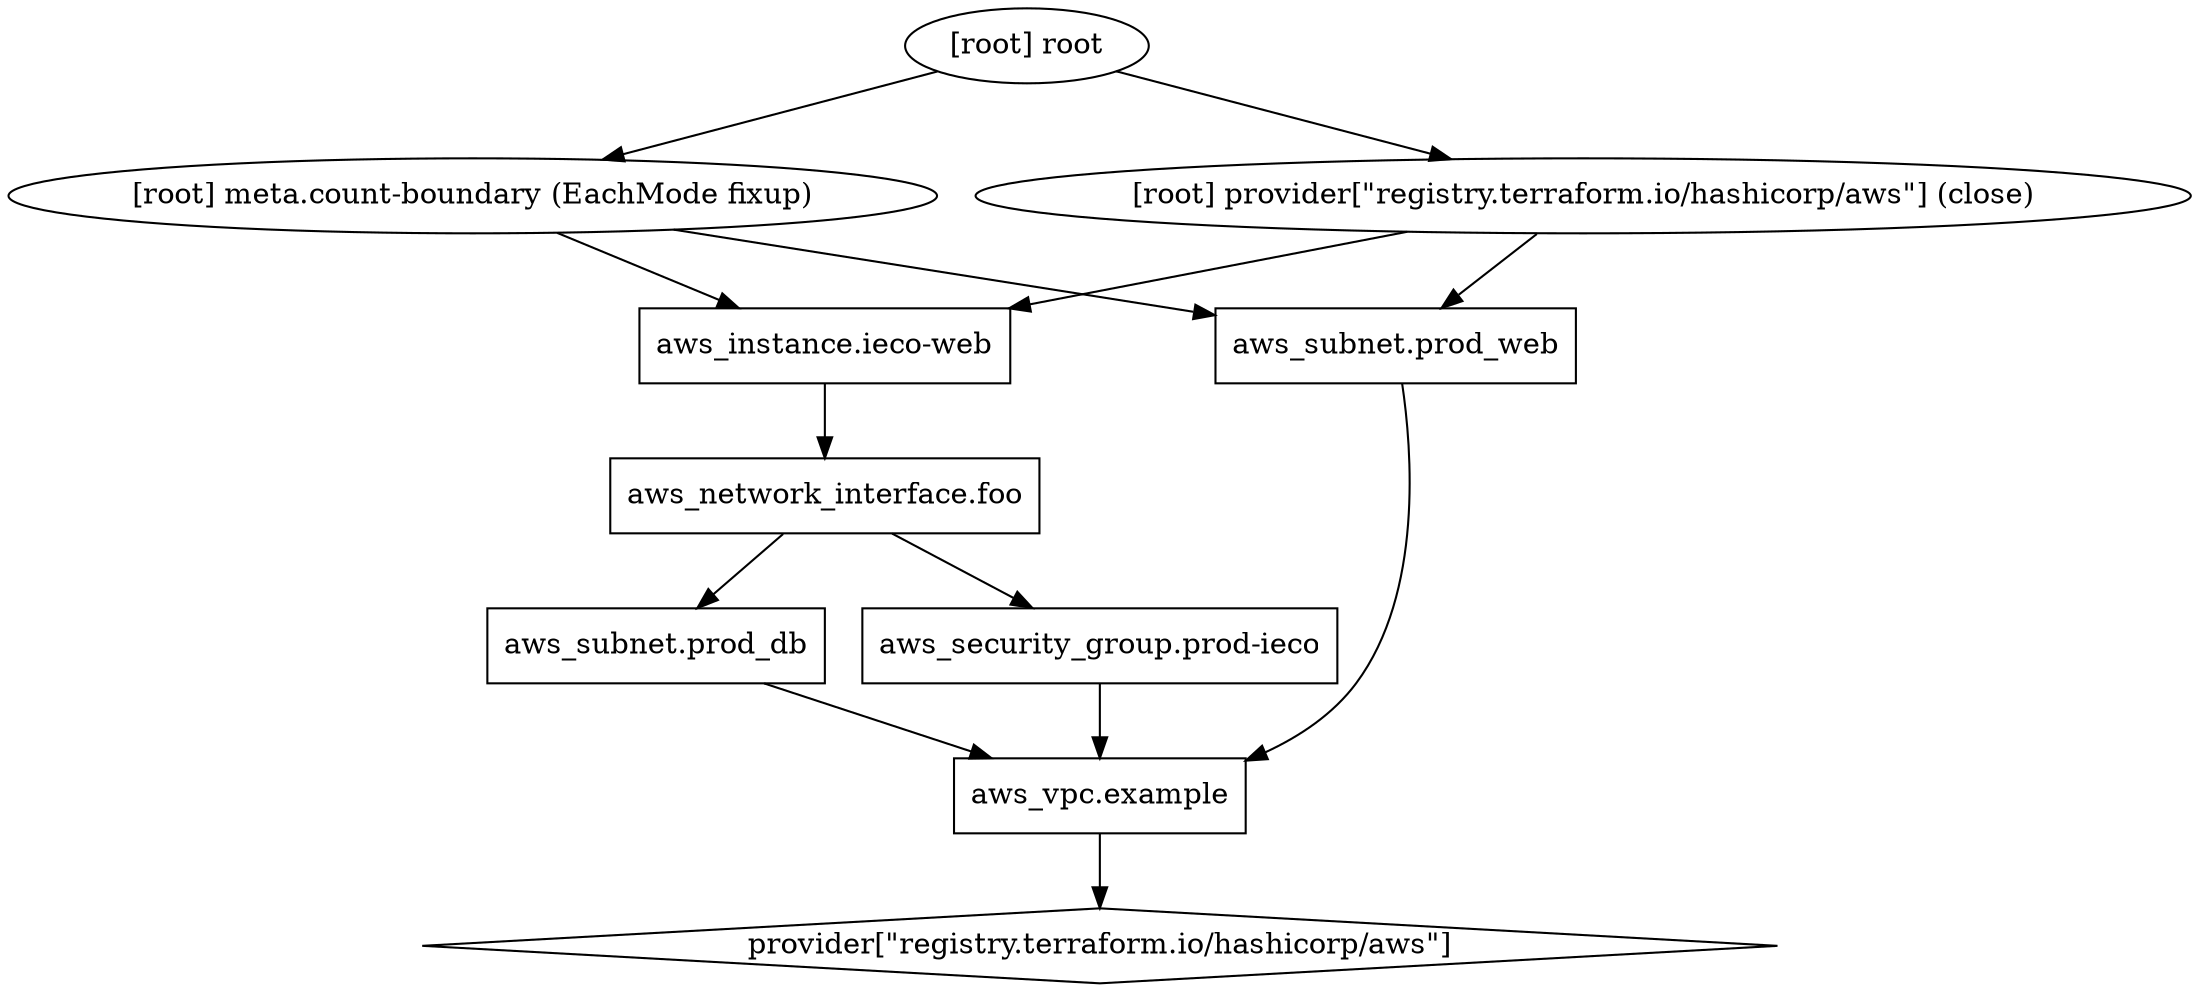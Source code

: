 digraph {
	compound = "true"
	newrank = "true"
	subgraph "root" {
		"[root] aws_instance.ieco-web (expand)" [label = "aws_instance.ieco-web", shape = "box"]
		"[root] aws_network_interface.foo (expand)" [label = "aws_network_interface.foo", shape = "box"]
		"[root] aws_security_group.prod-ieco (expand)" [label = "aws_security_group.prod-ieco", shape = "box"]
		"[root] aws_subnet.prod_db (expand)" [label = "aws_subnet.prod_db", shape = "box"]
		"[root] aws_subnet.prod_web (expand)" [label = "aws_subnet.prod_web", shape = "box"]
		"[root] aws_vpc.example (expand)" [label = "aws_vpc.example", shape = "box"]
		"[root] provider[\"registry.terraform.io/hashicorp/aws\"]" [label = "provider[\"registry.terraform.io/hashicorp/aws\"]", shape = "diamond"]
		"[root] aws_instance.ieco-web (expand)" -> "[root] aws_network_interface.foo (expand)"
		"[root] aws_network_interface.foo (expand)" -> "[root] aws_security_group.prod-ieco (expand)"
		"[root] aws_network_interface.foo (expand)" -> "[root] aws_subnet.prod_db (expand)"
		"[root] aws_security_group.prod-ieco (expand)" -> "[root] aws_vpc.example (expand)"
		"[root] aws_subnet.prod_db (expand)" -> "[root] aws_vpc.example (expand)"
		"[root] aws_subnet.prod_web (expand)" -> "[root] aws_vpc.example (expand)"
		"[root] aws_vpc.example (expand)" -> "[root] provider[\"registry.terraform.io/hashicorp/aws\"]"
		"[root] meta.count-boundary (EachMode fixup)" -> "[root] aws_instance.ieco-web (expand)"
		"[root] meta.count-boundary (EachMode fixup)" -> "[root] aws_subnet.prod_web (expand)"
		"[root] provider[\"registry.terraform.io/hashicorp/aws\"] (close)" -> "[root] aws_instance.ieco-web (expand)"
		"[root] provider[\"registry.terraform.io/hashicorp/aws\"] (close)" -> "[root] aws_subnet.prod_web (expand)"
		"[root] root" -> "[root] meta.count-boundary (EachMode fixup)"
		"[root] root" -> "[root] provider[\"registry.terraform.io/hashicorp/aws\"] (close)"
	}
}

